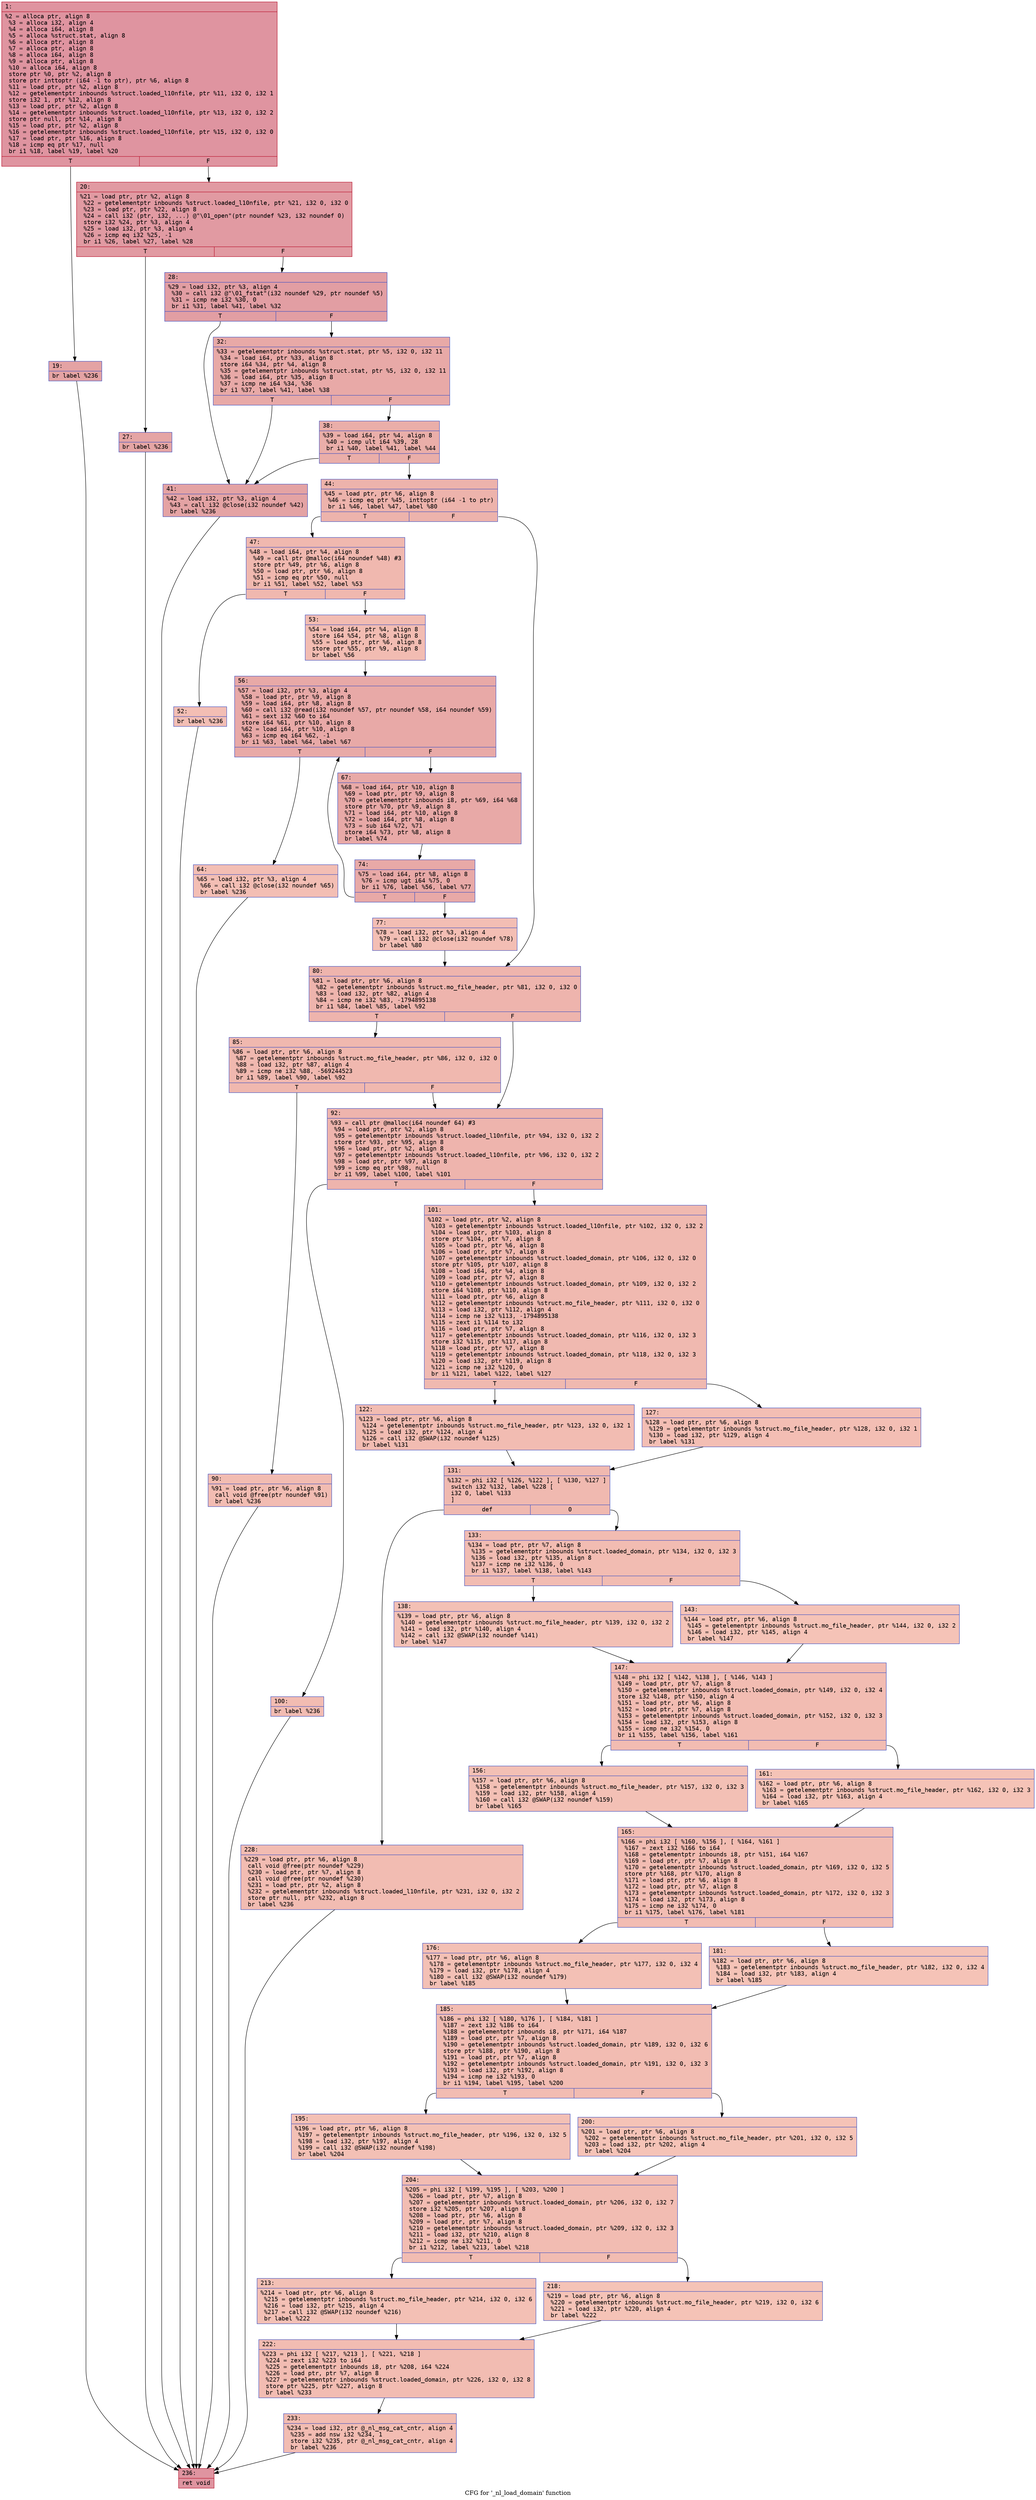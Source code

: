 digraph "CFG for '_nl_load_domain' function" {
	label="CFG for '_nl_load_domain' function";

	Node0x600000915f40 [shape=record,color="#b70d28ff", style=filled, fillcolor="#b70d2870" fontname="Courier",label="{1:\l|  %2 = alloca ptr, align 8\l  %3 = alloca i32, align 4\l  %4 = alloca i64, align 8\l  %5 = alloca %struct.stat, align 8\l  %6 = alloca ptr, align 8\l  %7 = alloca ptr, align 8\l  %8 = alloca i64, align 8\l  %9 = alloca ptr, align 8\l  %10 = alloca i64, align 8\l  store ptr %0, ptr %2, align 8\l  store ptr inttoptr (i64 -1 to ptr), ptr %6, align 8\l  %11 = load ptr, ptr %2, align 8\l  %12 = getelementptr inbounds %struct.loaded_l10nfile, ptr %11, i32 0, i32 1\l  store i32 1, ptr %12, align 8\l  %13 = load ptr, ptr %2, align 8\l  %14 = getelementptr inbounds %struct.loaded_l10nfile, ptr %13, i32 0, i32 2\l  store ptr null, ptr %14, align 8\l  %15 = load ptr, ptr %2, align 8\l  %16 = getelementptr inbounds %struct.loaded_l10nfile, ptr %15, i32 0, i32 0\l  %17 = load ptr, ptr %16, align 8\l  %18 = icmp eq ptr %17, null\l  br i1 %18, label %19, label %20\l|{<s0>T|<s1>F}}"];
	Node0x600000915f40:s0 -> Node0x600000915f90[tooltip="1 -> 19\nProbability 37.50%" ];
	Node0x600000915f40:s1 -> Node0x600000915fe0[tooltip="1 -> 20\nProbability 62.50%" ];
	Node0x600000915f90 [shape=record,color="#3d50c3ff", style=filled, fillcolor="#c32e3170" fontname="Courier",label="{19:\l|  br label %236\l}"];
	Node0x600000915f90 -> Node0x600000916d00[tooltip="19 -> 236\nProbability 100.00%" ];
	Node0x600000915fe0 [shape=record,color="#b70d28ff", style=filled, fillcolor="#bb1b2c70" fontname="Courier",label="{20:\l|  %21 = load ptr, ptr %2, align 8\l  %22 = getelementptr inbounds %struct.loaded_l10nfile, ptr %21, i32 0, i32 0\l  %23 = load ptr, ptr %22, align 8\l  %24 = call i32 (ptr, i32, ...) @\"\\01_open\"(ptr noundef %23, i32 noundef 0)\l  store i32 %24, ptr %3, align 4\l  %25 = load i32, ptr %3, align 4\l  %26 = icmp eq i32 %25, -1\l  br i1 %26, label %27, label %28\l|{<s0>T|<s1>F}}"];
	Node0x600000915fe0:s0 -> Node0x600000916030[tooltip="20 -> 27\nProbability 37.50%" ];
	Node0x600000915fe0:s1 -> Node0x600000916080[tooltip="20 -> 28\nProbability 62.50%" ];
	Node0x600000916030 [shape=record,color="#3d50c3ff", style=filled, fillcolor="#c5333470" fontname="Courier",label="{27:\l|  br label %236\l}"];
	Node0x600000916030 -> Node0x600000916d00[tooltip="27 -> 236\nProbability 100.00%" ];
	Node0x600000916080 [shape=record,color="#3d50c3ff", style=filled, fillcolor="#be242e70" fontname="Courier",label="{28:\l|  %29 = load i32, ptr %3, align 4\l  %30 = call i32 @\"\\01_fstat\"(i32 noundef %29, ptr noundef %5)\l  %31 = icmp ne i32 %30, 0\l  br i1 %31, label %41, label %32\l|{<s0>T|<s1>F}}"];
	Node0x600000916080:s0 -> Node0x600000916170[tooltip="28 -> 41\nProbability 62.50%" ];
	Node0x600000916080:s1 -> Node0x6000009160d0[tooltip="28 -> 32\nProbability 37.50%" ];
	Node0x6000009160d0 [shape=record,color="#3d50c3ff", style=filled, fillcolor="#ca3b3770" fontname="Courier",label="{32:\l|  %33 = getelementptr inbounds %struct.stat, ptr %5, i32 0, i32 11\l  %34 = load i64, ptr %33, align 8\l  store i64 %34, ptr %4, align 8\l  %35 = getelementptr inbounds %struct.stat, ptr %5, i32 0, i32 11\l  %36 = load i64, ptr %35, align 8\l  %37 = icmp ne i64 %34, %36\l  br i1 %37, label %41, label %38\l|{<s0>T|<s1>F}}"];
	Node0x6000009160d0:s0 -> Node0x600000916170[tooltip="32 -> 41\nProbability 50.00%" ];
	Node0x6000009160d0:s1 -> Node0x600000916120[tooltip="32 -> 38\nProbability 50.00%" ];
	Node0x600000916120 [shape=record,color="#3d50c3ff", style=filled, fillcolor="#d0473d70" fontname="Courier",label="{38:\l|  %39 = load i64, ptr %4, align 8\l  %40 = icmp ult i64 %39, 28\l  br i1 %40, label %41, label %44\l|{<s0>T|<s1>F}}"];
	Node0x600000916120:s0 -> Node0x600000916170[tooltip="38 -> 41\nProbability 50.00%" ];
	Node0x600000916120:s1 -> Node0x6000009161c0[tooltip="38 -> 44\nProbability 50.00%" ];
	Node0x600000916170 [shape=record,color="#3d50c3ff", style=filled, fillcolor="#c32e3170" fontname="Courier",label="{41:\l|  %42 = load i32, ptr %3, align 4\l  %43 = call i32 @close(i32 noundef %42)\l  br label %236\l}"];
	Node0x600000916170 -> Node0x600000916d00[tooltip="41 -> 236\nProbability 100.00%" ];
	Node0x6000009161c0 [shape=record,color="#3d50c3ff", style=filled, fillcolor="#d6524470" fontname="Courier",label="{44:\l|  %45 = load ptr, ptr %6, align 8\l  %46 = icmp eq ptr %45, inttoptr (i64 -1 to ptr)\l  br i1 %46, label %47, label %80\l|{<s0>T|<s1>F}}"];
	Node0x6000009161c0:s0 -> Node0x600000916210[tooltip="44 -> 47\nProbability 37.50%" ];
	Node0x6000009161c0:s1 -> Node0x600000916490[tooltip="44 -> 80\nProbability 62.50%" ];
	Node0x600000916210 [shape=record,color="#3d50c3ff", style=filled, fillcolor="#dc5d4a70" fontname="Courier",label="{47:\l|  %48 = load i64, ptr %4, align 8\l  %49 = call ptr @malloc(i64 noundef %48) #3\l  store ptr %49, ptr %6, align 8\l  %50 = load ptr, ptr %6, align 8\l  %51 = icmp eq ptr %50, null\l  br i1 %51, label %52, label %53\l|{<s0>T|<s1>F}}"];
	Node0x600000916210:s0 -> Node0x600000916260[tooltip="47 -> 52\nProbability 37.50%" ];
	Node0x600000916210:s1 -> Node0x6000009162b0[tooltip="47 -> 53\nProbability 62.50%" ];
	Node0x600000916260 [shape=record,color="#3d50c3ff", style=filled, fillcolor="#e36c5570" fontname="Courier",label="{52:\l|  br label %236\l}"];
	Node0x600000916260 -> Node0x600000916d00[tooltip="52 -> 236\nProbability 100.00%" ];
	Node0x6000009162b0 [shape=record,color="#3d50c3ff", style=filled, fillcolor="#e1675170" fontname="Courier",label="{53:\l|  %54 = load i64, ptr %4, align 8\l  store i64 %54, ptr %8, align 8\l  %55 = load ptr, ptr %6, align 8\l  store ptr %55, ptr %9, align 8\l  br label %56\l}"];
	Node0x6000009162b0 -> Node0x600000916300[tooltip="53 -> 56\nProbability 100.00%" ];
	Node0x600000916300 [shape=record,color="#3d50c3ff", style=filled, fillcolor="#ca3b3770" fontname="Courier",label="{56:\l|  %57 = load i32, ptr %3, align 4\l  %58 = load ptr, ptr %9, align 8\l  %59 = load i64, ptr %8, align 8\l  %60 = call i32 @read(i32 noundef %57, ptr noundef %58, i64 noundef %59)\l  %61 = sext i32 %60 to i64\l  store i64 %61, ptr %10, align 8\l  %62 = load i64, ptr %10, align 8\l  %63 = icmp eq i64 %62, -1\l  br i1 %63, label %64, label %67\l|{<s0>T|<s1>F}}"];
	Node0x600000916300:s0 -> Node0x600000916350[tooltip="56 -> 64\nProbability 3.12%" ];
	Node0x600000916300:s1 -> Node0x6000009163a0[tooltip="56 -> 67\nProbability 96.88%" ];
	Node0x600000916350 [shape=record,color="#3d50c3ff", style=filled, fillcolor="#e36c5570" fontname="Courier",label="{64:\l|  %65 = load i32, ptr %3, align 4\l  %66 = call i32 @close(i32 noundef %65)\l  br label %236\l}"];
	Node0x600000916350 -> Node0x600000916d00[tooltip="64 -> 236\nProbability 100.00%" ];
	Node0x6000009163a0 [shape=record,color="#3d50c3ff", style=filled, fillcolor="#ca3b3770" fontname="Courier",label="{67:\l|  %68 = load i64, ptr %10, align 8\l  %69 = load ptr, ptr %9, align 8\l  %70 = getelementptr inbounds i8, ptr %69, i64 %68\l  store ptr %70, ptr %9, align 8\l  %71 = load i64, ptr %10, align 8\l  %72 = load i64, ptr %8, align 8\l  %73 = sub i64 %72, %71\l  store i64 %73, ptr %8, align 8\l  br label %74\l}"];
	Node0x6000009163a0 -> Node0x6000009163f0[tooltip="67 -> 74\nProbability 100.00%" ];
	Node0x6000009163f0 [shape=record,color="#3d50c3ff", style=filled, fillcolor="#ca3b3770" fontname="Courier",label="{74:\l|  %75 = load i64, ptr %8, align 8\l  %76 = icmp ugt i64 %75, 0\l  br i1 %76, label %56, label %77\l|{<s0>T|<s1>F}}"];
	Node0x6000009163f0:s0 -> Node0x600000916300[tooltip="74 -> 56\nProbability 96.88%" ];
	Node0x6000009163f0:s1 -> Node0x600000916440[tooltip="74 -> 77\nProbability 3.12%" ];
	Node0x600000916440 [shape=record,color="#3d50c3ff", style=filled, fillcolor="#e36c5570" fontname="Courier",label="{77:\l|  %78 = load i32, ptr %3, align 4\l  %79 = call i32 @close(i32 noundef %78)\l  br label %80\l}"];
	Node0x600000916440 -> Node0x600000916490[tooltip="77 -> 80\nProbability 100.00%" ];
	Node0x600000916490 [shape=record,color="#3d50c3ff", style=filled, fillcolor="#d8564670" fontname="Courier",label="{80:\l|  %81 = load ptr, ptr %6, align 8\l  %82 = getelementptr inbounds %struct.mo_file_header, ptr %81, i32 0, i32 0\l  %83 = load i32, ptr %82, align 4\l  %84 = icmp ne i32 %83, -1794895138\l  br i1 %84, label %85, label %92\l|{<s0>T|<s1>F}}"];
	Node0x600000916490:s0 -> Node0x6000009164e0[tooltip="80 -> 85\nProbability 50.00%" ];
	Node0x600000916490:s1 -> Node0x600000916580[tooltip="80 -> 92\nProbability 50.00%" ];
	Node0x6000009164e0 [shape=record,color="#3d50c3ff", style=filled, fillcolor="#dc5d4a70" fontname="Courier",label="{85:\l|  %86 = load ptr, ptr %6, align 8\l  %87 = getelementptr inbounds %struct.mo_file_header, ptr %86, i32 0, i32 0\l  %88 = load i32, ptr %87, align 4\l  %89 = icmp ne i32 %88, -569244523\l  br i1 %89, label %90, label %92\l|{<s0>T|<s1>F}}"];
	Node0x6000009164e0:s0 -> Node0x600000916530[tooltip="85 -> 90\nProbability 50.00%" ];
	Node0x6000009164e0:s1 -> Node0x600000916580[tooltip="85 -> 92\nProbability 50.00%" ];
	Node0x600000916530 [shape=record,color="#3d50c3ff", style=filled, fillcolor="#e1675170" fontname="Courier",label="{90:\l|  %91 = load ptr, ptr %6, align 8\l  call void @free(ptr noundef %91)\l  br label %236\l}"];
	Node0x600000916530 -> Node0x600000916d00[tooltip="90 -> 236\nProbability 100.00%" ];
	Node0x600000916580 [shape=record,color="#3d50c3ff", style=filled, fillcolor="#d8564670" fontname="Courier",label="{92:\l|  %93 = call ptr @malloc(i64 noundef 64) #3\l  %94 = load ptr, ptr %2, align 8\l  %95 = getelementptr inbounds %struct.loaded_l10nfile, ptr %94, i32 0, i32 2\l  store ptr %93, ptr %95, align 8\l  %96 = load ptr, ptr %2, align 8\l  %97 = getelementptr inbounds %struct.loaded_l10nfile, ptr %96, i32 0, i32 2\l  %98 = load ptr, ptr %97, align 8\l  %99 = icmp eq ptr %98, null\l  br i1 %99, label %100, label %101\l|{<s0>T|<s1>F}}"];
	Node0x600000916580:s0 -> Node0x6000009165d0[tooltip="92 -> 100\nProbability 37.50%" ];
	Node0x600000916580:s1 -> Node0x600000916620[tooltip="92 -> 101\nProbability 62.50%" ];
	Node0x6000009165d0 [shape=record,color="#3d50c3ff", style=filled, fillcolor="#e1675170" fontname="Courier",label="{100:\l|  br label %236\l}"];
	Node0x6000009165d0 -> Node0x600000916d00[tooltip="100 -> 236\nProbability 100.00%" ];
	Node0x600000916620 [shape=record,color="#3d50c3ff", style=filled, fillcolor="#de614d70" fontname="Courier",label="{101:\l|  %102 = load ptr, ptr %2, align 8\l  %103 = getelementptr inbounds %struct.loaded_l10nfile, ptr %102, i32 0, i32 2\l  %104 = load ptr, ptr %103, align 8\l  store ptr %104, ptr %7, align 8\l  %105 = load ptr, ptr %6, align 8\l  %106 = load ptr, ptr %7, align 8\l  %107 = getelementptr inbounds %struct.loaded_domain, ptr %106, i32 0, i32 0\l  store ptr %105, ptr %107, align 8\l  %108 = load i64, ptr %4, align 8\l  %109 = load ptr, ptr %7, align 8\l  %110 = getelementptr inbounds %struct.loaded_domain, ptr %109, i32 0, i32 2\l  store i64 %108, ptr %110, align 8\l  %111 = load ptr, ptr %6, align 8\l  %112 = getelementptr inbounds %struct.mo_file_header, ptr %111, i32 0, i32 0\l  %113 = load i32, ptr %112, align 4\l  %114 = icmp ne i32 %113, -1794895138\l  %115 = zext i1 %114 to i32\l  %116 = load ptr, ptr %7, align 8\l  %117 = getelementptr inbounds %struct.loaded_domain, ptr %116, i32 0, i32 3\l  store i32 %115, ptr %117, align 8\l  %118 = load ptr, ptr %7, align 8\l  %119 = getelementptr inbounds %struct.loaded_domain, ptr %118, i32 0, i32 3\l  %120 = load i32, ptr %119, align 8\l  %121 = icmp ne i32 %120, 0\l  br i1 %121, label %122, label %127\l|{<s0>T|<s1>F}}"];
	Node0x600000916620:s0 -> Node0x600000916670[tooltip="101 -> 122\nProbability 62.50%" ];
	Node0x600000916620:s1 -> Node0x6000009166c0[tooltip="101 -> 127\nProbability 37.50%" ];
	Node0x600000916670 [shape=record,color="#3d50c3ff", style=filled, fillcolor="#e1675170" fontname="Courier",label="{122:\l|  %123 = load ptr, ptr %6, align 8\l  %124 = getelementptr inbounds %struct.mo_file_header, ptr %123, i32 0, i32 1\l  %125 = load i32, ptr %124, align 4\l  %126 = call i32 @SWAP(i32 noundef %125)\l  br label %131\l}"];
	Node0x600000916670 -> Node0x600000916710[tooltip="122 -> 131\nProbability 100.00%" ];
	Node0x6000009166c0 [shape=record,color="#3d50c3ff", style=filled, fillcolor="#e36c5570" fontname="Courier",label="{127:\l|  %128 = load ptr, ptr %6, align 8\l  %129 = getelementptr inbounds %struct.mo_file_header, ptr %128, i32 0, i32 1\l  %130 = load i32, ptr %129, align 4\l  br label %131\l}"];
	Node0x6000009166c0 -> Node0x600000916710[tooltip="127 -> 131\nProbability 100.00%" ];
	Node0x600000916710 [shape=record,color="#3d50c3ff", style=filled, fillcolor="#de614d70" fontname="Courier",label="{131:\l|  %132 = phi i32 [ %126, %122 ], [ %130, %127 ]\l  switch i32 %132, label %228 [\l    i32 0, label %133\l  ]\l|{<s0>def|<s1>0}}"];
	Node0x600000916710:s0 -> Node0x600000916c60[tooltip="131 -> 228\nProbability 50.00%" ];
	Node0x600000916710:s1 -> Node0x600000916760[tooltip="131 -> 133\nProbability 50.00%" ];
	Node0x600000916760 [shape=record,color="#3d50c3ff", style=filled, fillcolor="#e1675170" fontname="Courier",label="{133:\l|  %134 = load ptr, ptr %7, align 8\l  %135 = getelementptr inbounds %struct.loaded_domain, ptr %134, i32 0, i32 3\l  %136 = load i32, ptr %135, align 8\l  %137 = icmp ne i32 %136, 0\l  br i1 %137, label %138, label %143\l|{<s0>T|<s1>F}}"];
	Node0x600000916760:s0 -> Node0x6000009167b0[tooltip="133 -> 138\nProbability 62.50%" ];
	Node0x600000916760:s1 -> Node0x600000916800[tooltip="133 -> 143\nProbability 37.50%" ];
	Node0x6000009167b0 [shape=record,color="#3d50c3ff", style=filled, fillcolor="#e5705870" fontname="Courier",label="{138:\l|  %139 = load ptr, ptr %6, align 8\l  %140 = getelementptr inbounds %struct.mo_file_header, ptr %139, i32 0, i32 2\l  %141 = load i32, ptr %140, align 4\l  %142 = call i32 @SWAP(i32 noundef %141)\l  br label %147\l}"];
	Node0x6000009167b0 -> Node0x600000916850[tooltip="138 -> 147\nProbability 100.00%" ];
	Node0x600000916800 [shape=record,color="#3d50c3ff", style=filled, fillcolor="#e8765c70" fontname="Courier",label="{143:\l|  %144 = load ptr, ptr %6, align 8\l  %145 = getelementptr inbounds %struct.mo_file_header, ptr %144, i32 0, i32 2\l  %146 = load i32, ptr %145, align 4\l  br label %147\l}"];
	Node0x600000916800 -> Node0x600000916850[tooltip="143 -> 147\nProbability 100.00%" ];
	Node0x600000916850 [shape=record,color="#3d50c3ff", style=filled, fillcolor="#e1675170" fontname="Courier",label="{147:\l|  %148 = phi i32 [ %142, %138 ], [ %146, %143 ]\l  %149 = load ptr, ptr %7, align 8\l  %150 = getelementptr inbounds %struct.loaded_domain, ptr %149, i32 0, i32 4\l  store i32 %148, ptr %150, align 4\l  %151 = load ptr, ptr %6, align 8\l  %152 = load ptr, ptr %7, align 8\l  %153 = getelementptr inbounds %struct.loaded_domain, ptr %152, i32 0, i32 3\l  %154 = load i32, ptr %153, align 8\l  %155 = icmp ne i32 %154, 0\l  br i1 %155, label %156, label %161\l|{<s0>T|<s1>F}}"];
	Node0x600000916850:s0 -> Node0x6000009168a0[tooltip="147 -> 156\nProbability 62.50%" ];
	Node0x600000916850:s1 -> Node0x6000009168f0[tooltip="147 -> 161\nProbability 37.50%" ];
	Node0x6000009168a0 [shape=record,color="#3d50c3ff", style=filled, fillcolor="#e5705870" fontname="Courier",label="{156:\l|  %157 = load ptr, ptr %6, align 8\l  %158 = getelementptr inbounds %struct.mo_file_header, ptr %157, i32 0, i32 3\l  %159 = load i32, ptr %158, align 4\l  %160 = call i32 @SWAP(i32 noundef %159)\l  br label %165\l}"];
	Node0x6000009168a0 -> Node0x600000916940[tooltip="156 -> 165\nProbability 100.00%" ];
	Node0x6000009168f0 [shape=record,color="#3d50c3ff", style=filled, fillcolor="#e8765c70" fontname="Courier",label="{161:\l|  %162 = load ptr, ptr %6, align 8\l  %163 = getelementptr inbounds %struct.mo_file_header, ptr %162, i32 0, i32 3\l  %164 = load i32, ptr %163, align 4\l  br label %165\l}"];
	Node0x6000009168f0 -> Node0x600000916940[tooltip="161 -> 165\nProbability 100.00%" ];
	Node0x600000916940 [shape=record,color="#3d50c3ff", style=filled, fillcolor="#e1675170" fontname="Courier",label="{165:\l|  %166 = phi i32 [ %160, %156 ], [ %164, %161 ]\l  %167 = zext i32 %166 to i64\l  %168 = getelementptr inbounds i8, ptr %151, i64 %167\l  %169 = load ptr, ptr %7, align 8\l  %170 = getelementptr inbounds %struct.loaded_domain, ptr %169, i32 0, i32 5\l  store ptr %168, ptr %170, align 8\l  %171 = load ptr, ptr %6, align 8\l  %172 = load ptr, ptr %7, align 8\l  %173 = getelementptr inbounds %struct.loaded_domain, ptr %172, i32 0, i32 3\l  %174 = load i32, ptr %173, align 8\l  %175 = icmp ne i32 %174, 0\l  br i1 %175, label %176, label %181\l|{<s0>T|<s1>F}}"];
	Node0x600000916940:s0 -> Node0x600000916990[tooltip="165 -> 176\nProbability 62.50%" ];
	Node0x600000916940:s1 -> Node0x6000009169e0[tooltip="165 -> 181\nProbability 37.50%" ];
	Node0x600000916990 [shape=record,color="#3d50c3ff", style=filled, fillcolor="#e5705870" fontname="Courier",label="{176:\l|  %177 = load ptr, ptr %6, align 8\l  %178 = getelementptr inbounds %struct.mo_file_header, ptr %177, i32 0, i32 4\l  %179 = load i32, ptr %178, align 4\l  %180 = call i32 @SWAP(i32 noundef %179)\l  br label %185\l}"];
	Node0x600000916990 -> Node0x600000916a30[tooltip="176 -> 185\nProbability 100.00%" ];
	Node0x6000009169e0 [shape=record,color="#3d50c3ff", style=filled, fillcolor="#e8765c70" fontname="Courier",label="{181:\l|  %182 = load ptr, ptr %6, align 8\l  %183 = getelementptr inbounds %struct.mo_file_header, ptr %182, i32 0, i32 4\l  %184 = load i32, ptr %183, align 4\l  br label %185\l}"];
	Node0x6000009169e0 -> Node0x600000916a30[tooltip="181 -> 185\nProbability 100.00%" ];
	Node0x600000916a30 [shape=record,color="#3d50c3ff", style=filled, fillcolor="#e1675170" fontname="Courier",label="{185:\l|  %186 = phi i32 [ %180, %176 ], [ %184, %181 ]\l  %187 = zext i32 %186 to i64\l  %188 = getelementptr inbounds i8, ptr %171, i64 %187\l  %189 = load ptr, ptr %7, align 8\l  %190 = getelementptr inbounds %struct.loaded_domain, ptr %189, i32 0, i32 6\l  store ptr %188, ptr %190, align 8\l  %191 = load ptr, ptr %7, align 8\l  %192 = getelementptr inbounds %struct.loaded_domain, ptr %191, i32 0, i32 3\l  %193 = load i32, ptr %192, align 8\l  %194 = icmp ne i32 %193, 0\l  br i1 %194, label %195, label %200\l|{<s0>T|<s1>F}}"];
	Node0x600000916a30:s0 -> Node0x600000916a80[tooltip="185 -> 195\nProbability 62.50%" ];
	Node0x600000916a30:s1 -> Node0x600000916ad0[tooltip="185 -> 200\nProbability 37.50%" ];
	Node0x600000916a80 [shape=record,color="#3d50c3ff", style=filled, fillcolor="#e5705870" fontname="Courier",label="{195:\l|  %196 = load ptr, ptr %6, align 8\l  %197 = getelementptr inbounds %struct.mo_file_header, ptr %196, i32 0, i32 5\l  %198 = load i32, ptr %197, align 4\l  %199 = call i32 @SWAP(i32 noundef %198)\l  br label %204\l}"];
	Node0x600000916a80 -> Node0x600000916b20[tooltip="195 -> 204\nProbability 100.00%" ];
	Node0x600000916ad0 [shape=record,color="#3d50c3ff", style=filled, fillcolor="#e8765c70" fontname="Courier",label="{200:\l|  %201 = load ptr, ptr %6, align 8\l  %202 = getelementptr inbounds %struct.mo_file_header, ptr %201, i32 0, i32 5\l  %203 = load i32, ptr %202, align 4\l  br label %204\l}"];
	Node0x600000916ad0 -> Node0x600000916b20[tooltip="200 -> 204\nProbability 100.00%" ];
	Node0x600000916b20 [shape=record,color="#3d50c3ff", style=filled, fillcolor="#e1675170" fontname="Courier",label="{204:\l|  %205 = phi i32 [ %199, %195 ], [ %203, %200 ]\l  %206 = load ptr, ptr %7, align 8\l  %207 = getelementptr inbounds %struct.loaded_domain, ptr %206, i32 0, i32 7\l  store i32 %205, ptr %207, align 8\l  %208 = load ptr, ptr %6, align 8\l  %209 = load ptr, ptr %7, align 8\l  %210 = getelementptr inbounds %struct.loaded_domain, ptr %209, i32 0, i32 3\l  %211 = load i32, ptr %210, align 8\l  %212 = icmp ne i32 %211, 0\l  br i1 %212, label %213, label %218\l|{<s0>T|<s1>F}}"];
	Node0x600000916b20:s0 -> Node0x600000916b70[tooltip="204 -> 213\nProbability 62.50%" ];
	Node0x600000916b20:s1 -> Node0x600000916bc0[tooltip="204 -> 218\nProbability 37.50%" ];
	Node0x600000916b70 [shape=record,color="#3d50c3ff", style=filled, fillcolor="#e5705870" fontname="Courier",label="{213:\l|  %214 = load ptr, ptr %6, align 8\l  %215 = getelementptr inbounds %struct.mo_file_header, ptr %214, i32 0, i32 6\l  %216 = load i32, ptr %215, align 4\l  %217 = call i32 @SWAP(i32 noundef %216)\l  br label %222\l}"];
	Node0x600000916b70 -> Node0x600000916c10[tooltip="213 -> 222\nProbability 100.00%" ];
	Node0x600000916bc0 [shape=record,color="#3d50c3ff", style=filled, fillcolor="#e8765c70" fontname="Courier",label="{218:\l|  %219 = load ptr, ptr %6, align 8\l  %220 = getelementptr inbounds %struct.mo_file_header, ptr %219, i32 0, i32 6\l  %221 = load i32, ptr %220, align 4\l  br label %222\l}"];
	Node0x600000916bc0 -> Node0x600000916c10[tooltip="218 -> 222\nProbability 100.00%" ];
	Node0x600000916c10 [shape=record,color="#3d50c3ff", style=filled, fillcolor="#e1675170" fontname="Courier",label="{222:\l|  %223 = phi i32 [ %217, %213 ], [ %221, %218 ]\l  %224 = zext i32 %223 to i64\l  %225 = getelementptr inbounds i8, ptr %208, i64 %224\l  %226 = load ptr, ptr %7, align 8\l  %227 = getelementptr inbounds %struct.loaded_domain, ptr %226, i32 0, i32 8\l  store ptr %225, ptr %227, align 8\l  br label %233\l}"];
	Node0x600000916c10 -> Node0x600000916cb0[tooltip="222 -> 233\nProbability 100.00%" ];
	Node0x600000916c60 [shape=record,color="#3d50c3ff", style=filled, fillcolor="#e1675170" fontname="Courier",label="{228:\l|  %229 = load ptr, ptr %6, align 8\l  call void @free(ptr noundef %229)\l  %230 = load ptr, ptr %7, align 8\l  call void @free(ptr noundef %230)\l  %231 = load ptr, ptr %2, align 8\l  %232 = getelementptr inbounds %struct.loaded_l10nfile, ptr %231, i32 0, i32 2\l  store ptr null, ptr %232, align 8\l  br label %236\l}"];
	Node0x600000916c60 -> Node0x600000916d00[tooltip="228 -> 236\nProbability 100.00%" ];
	Node0x600000916cb0 [shape=record,color="#3d50c3ff", style=filled, fillcolor="#e1675170" fontname="Courier",label="{233:\l|  %234 = load i32, ptr @_nl_msg_cat_cntr, align 4\l  %235 = add nsw i32 %234, 1\l  store i32 %235, ptr @_nl_msg_cat_cntr, align 4\l  br label %236\l}"];
	Node0x600000916cb0 -> Node0x600000916d00[tooltip="233 -> 236\nProbability 100.00%" ];
	Node0x600000916d00 [shape=record,color="#b70d28ff", style=filled, fillcolor="#b70d2870" fontname="Courier",label="{236:\l|  ret void\l}"];
}
